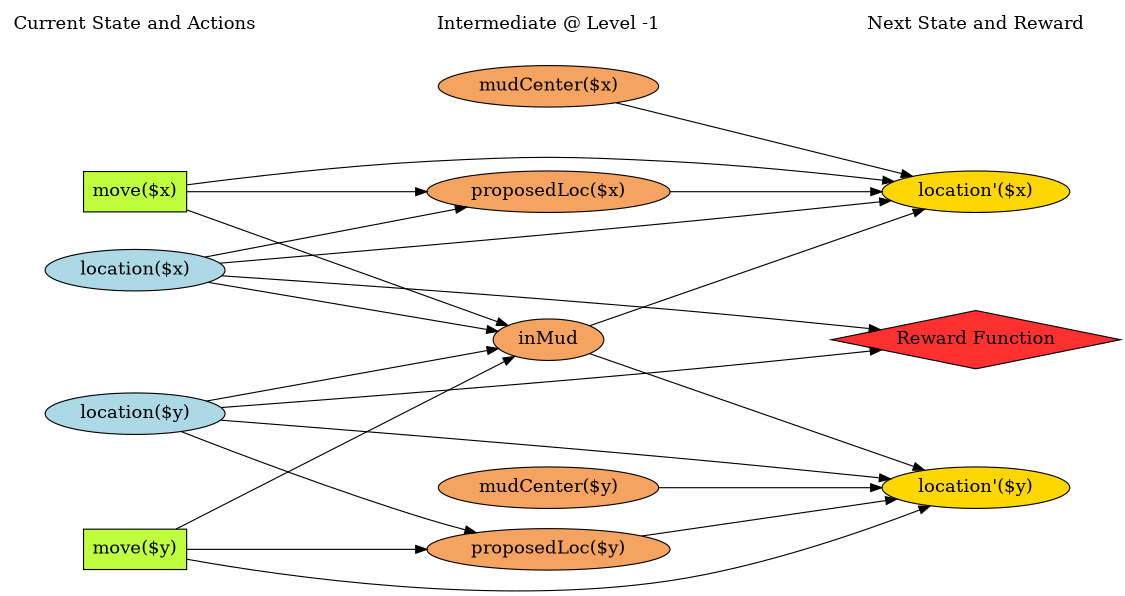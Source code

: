 digraph G {
	graph [bb="0,0,906,515.65",
		fontname=Helvetica,
		fontsize="16",
		rankdir=LR,
		ranksep="2.00",
		ratio=auto,
		size="7.5,10"
	];
	node [fontsize="16",
		label="\N"
	];
	{
		graph [rank=same];
		inMud		 [color=black,
			fillcolor=sandybrown,
			height="0.51069",
			pos="417,294",
			shape=ellipse,
			style=filled,
			width="1.1785"];
		"Intermediate @ Level -1"		 [color=black,
			fillcolor=white,
			height="0.5",
			pos="417,18",
			shape=plaintext,
			style=bold,
			width="2.4028"];
		"mudCenter($x)"		 [color=black,
			fillcolor=sandybrown,
			height="0.51069",
			pos="417,479",
			shape=ellipse,
			style=filled,
			width="2.2588"];
		"mudCenter($y)"		 [color=black,
			fillcolor=sandybrown,
			height="0.51069",
			pos="417,202",
			shape=ellipse,
			style=filled,
			width="2.2588"];
		"proposedLoc($y)"		 [color=black,
			fillcolor=sandybrown,
			height="0.51069",
			pos="417,110",
			shape=ellipse,
			style=filled,
			width="2.5142"];
		"proposedLoc($x)"		 [color=black,
			fillcolor=sandybrown,
			height="0.51069",
			pos="417,424",
			shape=ellipse,
			style=filled,
			width="2.5142"];
	}
	{
		graph [rank=same];
		"Current State and Actions"		 [color=black,
			fillcolor=white,
			height="0.5",
			pos="91,18",
			shape=plaintext,
			style=bold,
			width="2.5139"];
		"move($y)"		 [color=black,
			fillcolor=olivedrab1,
			height="0.5",
			pos="91,110",
			shape=box,
			style=filled,
			width="1.1111"];
		"move($x)"		 [color=black,
			fillcolor=olivedrab1,
			height="0.5",
			pos="91,424",
			shape=box,
			style=filled,
			width="1.1111"];
		"location($y)"		 [color=black,
			fillcolor=lightblue,
			height="0.51069",
			pos="91,206",
			shape=ellipse,
			style=filled,
			width="1.866"];
		"location($x)"		 [color=black,
			fillcolor=lightblue,
			height="0.51069",
			pos="91,355",
			shape=ellipse,
			style=filled,
			width="1.866"];
	}
	{
		graph [rank=same];
		"location'($x)"		 [color=black,
			fillcolor=gold1,
			height="0.51069",
			pos="779,424",
			shape=ellipse,
			style=filled,
			width="1.9249"];
		"location'($y)"		 [color=black,
			fillcolor=gold1,
			height="0.51069",
			pos="779,156",
			shape=ellipse,
			style=filled,
			width="1.9249"];
		"Next State and Reward"		 [color=black,
			fillcolor=white,
			height="0.5",
			pos="779,18",
			shape=plaintext,
			style=bold,
			width="2.25"];
		"Reward Function"		 [color=black,
			fillcolor=firebrick1,
			height="0.72222",
			pos="779,294",
			shape=diamond,
			style=filled,
			width="3.5278"];
	}
	"Current State and Actions" -> "Intermediate @ Level -1"	 [color=black,
		pos="e,330.47,18 181.82,18 224.91,18 276.56,18 320.38,18",
		style=invis];
	"move($y)" -> inMud	 [pos="e,390.67,279.62 123.95,128.15 185.28,162.97 318.96,238.89 381.92,274.64"];
	"move($y)" -> "location'($y)"	 [color=black,
		pos="e,737.07,141.29 131.21,104.08 177.6,97.401 257.21,86.956 326,83 406.76,78.356 427.82,72.351 508,83 586.17,93.381 673.81,119.97 727.45,\
138.02",
		style=solid];
	"move($y)" -> "proposedLoc($y)"	 [pos="e,326.27,110 131.08,110 176.6,110 253.53,110 315.98,110"];
	inMud -> "location'($x)"	 [color=black,
		pos="e,737.44,409.35 449.95,305.54 512.69,328.19 652.45,378.66 727.71,405.84",
		style=solid];
	inMud -> "location'($y)"	 [color=black,
		pos="e,738.96,170.97 449.32,281.99 512.18,257.9 654.14,203.48 729.26,174.68",
		style=solid];
	"move($x)" -> inMud	 [pos="e,385.45,306.26 131.08,408.32 193.07,383.45 313.3,335.2 375.91,310.08"];
	"move($x)" -> "location'($x)"	 [color=black,
		pos="e,740.36,439.31 130.67,442.11 176.21,462.35 254.71,493.87 326,506 405.74,519.57 427.99,517.88 508,506 588.29,494.08 677.75,463.24 \
730.88,442.96",
		style=solid];
	"move($x)" -> "proposedLoc($x)"	 [pos="e,326.27,424 131.08,424 176.6,424 253.53,424 315.98,424"];
	"Intermediate @ Level -1" -> "Next State and Reward"	 [color=black,
		pos="e,697.82,18 503.77,18 559.18,18 631.17,18 687.49,18",
		style=invis];
	"location($y)" -> inMud	 [pos="e,380.8,284.44 139.11,218.8 201.29,235.68 309.99,265.21 371.06,281.8"];
	"location($y)" -> "location'($y)"	 [color=black,
		pos="e,709.73,156.96 149.54,196.91 196.81,189.8 265.58,180.26 326,175 456.72,163.62 609.32,159 699.57,157.16",
		style=solid];
	"location($y)" -> "proposedLoc($y)"	 [pos="e,365.48,124.97 137.05,192.65 193.99,175.78 292.21,146.68 355.61,127.89"];
	"location($y)" -> "Reward Function"	 [pos="e,700.45,284.05 151.98,213.69 273.44,229.28 548.97,264.62 690.5,282.78"];
	"mudCenter($x)" -> "location'($x)"	 [color=black,
		pos="e,718.65,433.07 484.87,468.78 548.56,459.05 644.04,444.47 708.57,434.61",
		style=solid];
	"mudCenter($y)" -> "location'($y)"	 [color=black,
		pos="e,716.31,163.88 488.27,193.02 551.07,185 642.69,173.29 706.01,165.2",
		style=solid];
	"location($x)" -> inMud	 [pos="e,377.94,301.17 146.6,344.72 208.65,333.04 308.98,314.15 368.1,303.02"];
	"location($x)" -> "location'($x)"	 [color=black,
		pos="e,714.13,417.58 154.39,361.28 281.06,374.02 567.85,402.86 703.82,416.54",
		style=solid];
	"location($x)" -> "Reward Function"	 [pos="e,694.42,302.75 155.81,350.15 237.49,343.85 383.33,332.33 508,321 566.61,315.68 632.31,309.12 684.23,303.8"];
	"location($x)" -> "proposedLoc($x)"	 [pos="e,354.25,410.85 144.42,366.16 198.71,377.72 283.91,395.87 344.39,408.75"];
	"proposedLoc($y)" -> "location'($y)"	 [color=black,
		pos="e,716.25,148.11 493.91,119.7 556.54,127.7 644.78,138.98 706.24,146.83",
		style=solid];
	"proposedLoc($x)" -> "location'($x)"	 [color=black,
		pos="e,709.57,424 507.91,424 566.73,424 642.84,424 699.27,424",
		style=solid];
}

